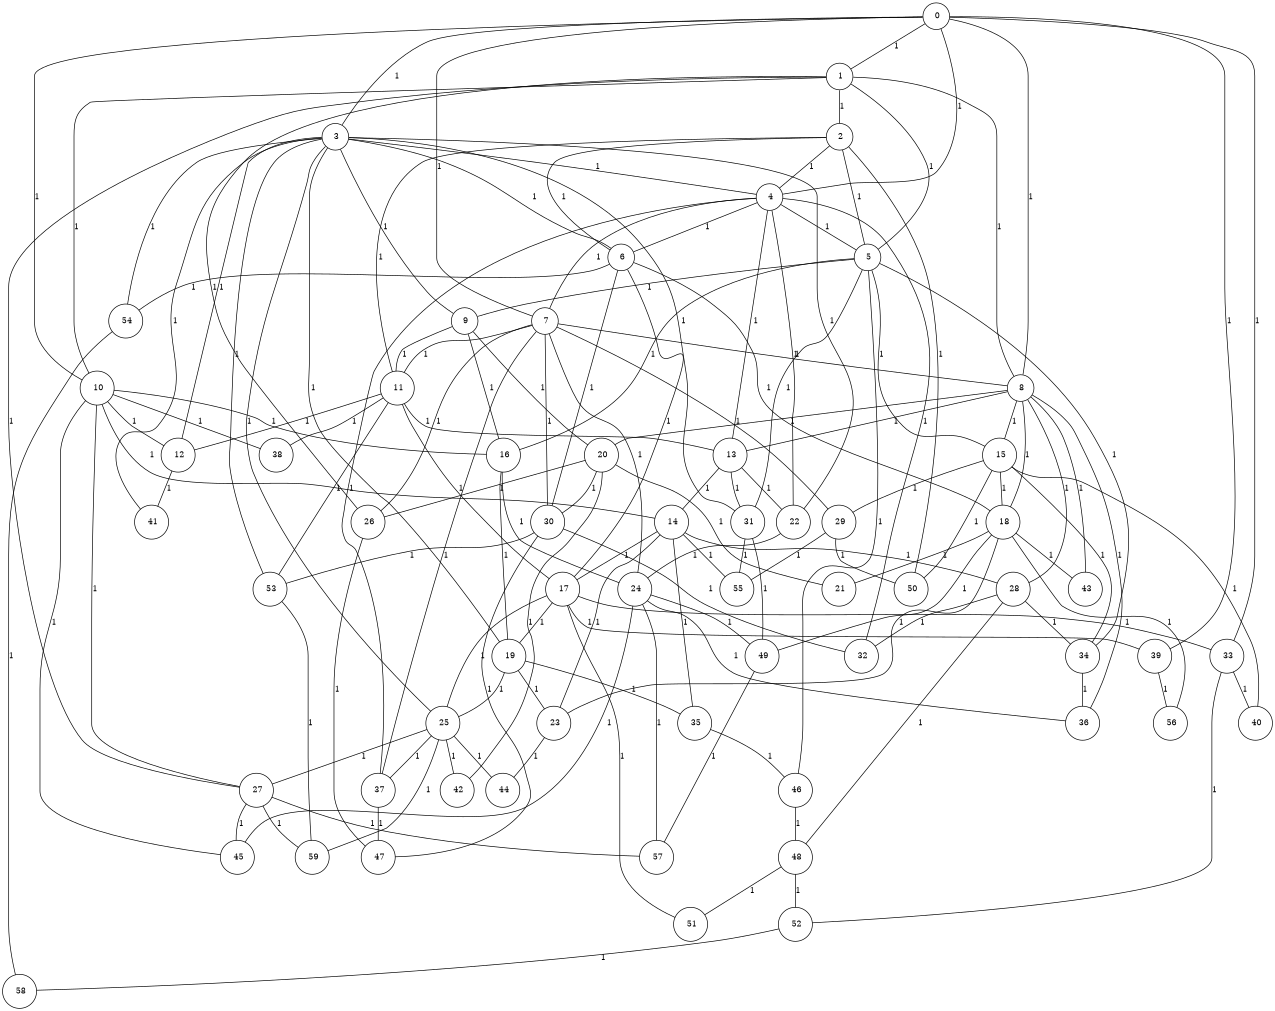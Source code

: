 graph G {
size="8.5,11;"
ratio = "expand;"
fixedsize="true;"
overlap="scale;"
node[shape=circle,width=.12,hight=.12,fontsize=12]
edge[fontsize=12]

0[label=" 0" color=black, pos="1.845853,1.5443828!"];
1[label=" 1" color=black, pos="1.5077862,0.21838992!"];
2[label=" 2" color=black, pos="2.9311398,0.57979176!"];
3[label=" 3" color=black, pos="0.71504507,0.86756893!"];
4[label=" 4" color=black, pos="1.0722504,2.592542!"];
5[label=" 5" color=black, pos="1.3426977,1.3519785!"];
6[label=" 6" color=black, pos="2.5447887,0.82606603!"];
7[label=" 7" color=black, pos="0.45563422,1.4662026!"];
8[label=" 8" color=black, pos="0.63675951,0.96215501!"];
9[label=" 9" color=black, pos="2.6378862,2.812218!"];
10[label=" 10" color=black, pos="2.8295793,0.7791915!"];
11[label=" 11" color=black, pos="0.35990973,2.9767709!"];
12[label=" 12" color=black, pos="1.1661106,2.8807017!"];
13[label=" 13" color=black, pos="2.8586821,2.1688291!"];
14[label=" 14" color=black, pos="1.2500524,1.348307!"];
15[label=" 15" color=black, pos="0.96483993,2.0071738!"];
16[label=" 16" color=black, pos="2.825095,1.7461452!"];
17[label=" 17" color=black, pos="1.1498738,0.032007171!"];
18[label=" 18" color=black, pos="1.9503729,2.5240774!"];
19[label=" 19" color=black, pos="2.4579591,1.7424428!"];
20[label=" 20" color=black, pos="0.070161319,1.132878!"];
21[label=" 21" color=black, pos="2.8558246,0.33231412!"];
22[label=" 22" color=black, pos="1.2966021,1.8115636!"];
23[label=" 23" color=black, pos="1.4951308,2.8630415!"];
24[label=" 24" color=black, pos="2.7880663,0.783207!"];
25[label=" 25" color=black, pos="1.1675498,0.9173931!"];
26[label=" 26" color=black, pos="1.6264128,0.42820537!"];
27[label=" 27" color=black, pos="2.9423189,0.70844163!"];
28[label=" 28" color=black, pos="0.79379263,1.9413236!"];
29[label=" 29" color=black, pos="1.1430267,2.7554943!"];
30[label=" 30" color=black, pos="0.95425886,1.7010709!"];
31[label=" 31" color=black, pos="0.38579527,1.7696155!"];
32[label=" 32" color=black, pos="1.1732991,1.1118016!"];
33[label=" 33" color=black, pos="1.3680366,1.4587717!"];
34[label=" 34" color=black, pos="2.4706652,1.0788214!"];
35[label=" 35" color=black, pos="1.0576252,2.4254643!"];
36[label=" 36" color=black, pos="1.6285827,1.5010351!"];
37[label=" 37" color=black, pos="0.64042559,1.2112382!"];
38[label=" 38" color=black, pos="2.8235872,0.044074096!"];
39[label=" 39" color=black, pos="0.47642155,0.38324402!"];
40[label=" 40" color=black, pos="0.36651203,2.9905696!"];
41[label=" 41" color=black, pos="2.5242402,1.7289981!"];
42[label=" 42" color=black, pos="1.3363182,1.4078895!"];
43[label=" 43" color=black, pos="2.5950826,1.2453612!"];
44[label=" 44" color=black, pos="0.2001417,1.9952746!"];
45[label=" 45" color=black, pos="2.0029257,2.4352517!"];
46[label=" 46" color=black, pos="0.11882194,0.035895382!"];
47[label=" 47" color=black, pos="2.2930154,0.24496412!"];
48[label=" 48" color=black, pos="1.914185,0.39407609!"];
49[label=" 49" color=black, pos="0.68487491,0.43333067!"];
50[label=" 50" color=black, pos="0.93089375,0.41513656!"];
51[label=" 51" color=black, pos="1.674574,1.7496415!"];
52[label=" 52" color=black, pos="2.4068941,1.715283!"];
53[label=" 53" color=black, pos="2.951429,1.2363326!"];
54[label=" 54" color=black, pos="0.62986056,1.6654944!"];
55[label=" 55" color=black, pos="0.69136742,0.58240339!"];
56[label=" 56" color=black, pos="1.1459922,0.043977641!"];
57[label=" 57" color=black, pos="1.0995537,2.8520602!"];
58[label=" 58" color=black, pos="0.3185285,2.5564237!"];
59[label=" 59" color=black, pos="1.9276946,2.8678182!"];
0--1[label="1"]
0--3[label="1"]
0--4[label="1"]
0--7[label="1"]
0--8[label="1"]
0--10[label="1"]
0--33[label="1"]
0--39[label="1"]
1--2[label="1"]
1--5[label="1"]
1--8[label="1"]
1--10[label="1"]
1--26[label="1"]
1--27[label="1"]
2--4[label="1"]
2--5[label="1"]
2--6[label="1"]
2--11[label="1"]
2--50[label="1"]
3--4[label="1"]
3--6[label="1"]
3--9[label="1"]
3--12[label="1"]
3--19[label="1"]
3--22[label="1"]
3--25[label="1"]
3--31[label="1"]
3--41[label="1"]
3--53[label="1"]
3--54[label="1"]
4--5[label="1"]
4--6[label="1"]
4--7[label="1"]
4--13[label="1"]
4--22[label="1"]
4--32[label="1"]
4--37[label="1"]
5--9[label="1"]
5--15[label="1"]
5--16[label="1"]
5--31[label="1"]
5--34[label="1"]
5--46[label="1"]
6--17[label="1"]
6--18[label="1"]
6--30[label="1"]
6--54[label="1"]
7--8[label="1"]
7--11[label="1"]
7--24[label="1"]
7--26[label="1"]
7--29[label="1"]
7--30[label="1"]
7--37[label="1"]
8--13[label="1"]
8--15[label="1"]
8--18[label="1"]
8--20[label="1"]
8--28[label="1"]
8--36[label="1"]
8--43[label="1"]
9--11[label="1"]
9--16[label="1"]
9--20[label="1"]
10--12[label="1"]
10--14[label="1"]
10--16[label="1"]
10--27[label="1"]
10--38[label="1"]
10--45[label="1"]
11--12[label="1"]
11--13[label="1"]
11--17[label="1"]
11--38[label="1"]
11--53[label="1"]
12--41[label="1"]
13--14[label="1"]
13--22[label="1"]
13--31[label="1"]
14--17[label="1"]
14--23[label="1"]
14--28[label="1"]
14--35[label="1"]
14--55[label="1"]
15--18[label="1"]
15--29[label="1"]
15--34[label="1"]
15--40[label="1"]
15--50[label="1"]
16--19[label="1"]
16--24[label="1"]
17--19[label="1"]
17--25[label="1"]
17--33[label="1"]
17--39[label="1"]
17--51[label="1"]
18--21[label="1"]
18--23[label="1"]
18--43[label="1"]
18--49[label="1"]
18--56[label="1"]
19--23[label="1"]
19--25[label="1"]
19--35[label="1"]
20--21[label="1"]
20--26[label="1"]
20--30[label="1"]
20--42[label="1"]
22--24[label="1"]
23--44[label="1"]
24--36[label="1"]
24--45[label="1"]
24--49[label="1"]
24--57[label="1"]
25--27[label="1"]
25--37[label="1"]
25--42[label="1"]
25--44[label="1"]
25--59[label="1"]
26--47[label="1"]
27--45[label="1"]
27--57[label="1"]
27--59[label="1"]
28--32[label="1"]
28--34[label="1"]
28--48[label="1"]
29--50[label="1"]
29--55[label="1"]
30--32[label="1"]
30--47[label="1"]
30--53[label="1"]
31--49[label="1"]
31--55[label="1"]
33--40[label="1"]
33--52[label="1"]
34--36[label="1"]
35--46[label="1"]
37--47[label="1"]
39--56[label="1"]
46--48[label="1"]
48--51[label="1"]
48--52[label="1"]
49--57[label="1"]
52--58[label="1"]
53--59[label="1"]
54--58[label="1"]

}
